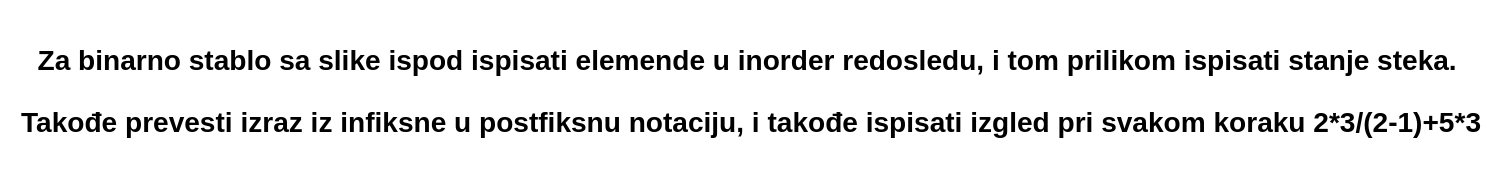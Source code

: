 <mxfile>
    <diagram id="ifTO72dQq1k43fDW2woW" name="Page-1">
        <mxGraphModel dx="1624" dy="750" grid="1" gridSize="10" guides="1" tooltips="1" connect="1" arrows="1" fold="1" page="1" pageScale="1" pageWidth="1100" pageHeight="850" math="0" shadow="0">
            <root>
                <mxCell id="0"/>
                <mxCell id="1" parent="0"/>
                <mxCell id="2" value="&lt;h3&gt;Za binarno stablo sa slike ispod ispisati elemende u inorder redosledu, i tom prilikom ispisati stanje steka.&amp;nbsp;&lt;/h3&gt;&lt;h3&gt;Takođe prevesti izraz iz infiksne u postfiksnu notaciju, i takođe ispisati izgled pri svakom koraku 2*3/(2-1)+5*3&lt;/h3&gt;" style="text;html=1;align=center;verticalAlign=middle;resizable=0;points=[];autosize=1;strokeColor=none;fillColor=none;" vertex="1" parent="1">
                    <mxGeometry x="175" width="750" height="90" as="geometry"/>
                </mxCell>
            </root>
        </mxGraphModel>
    </diagram>
</mxfile>